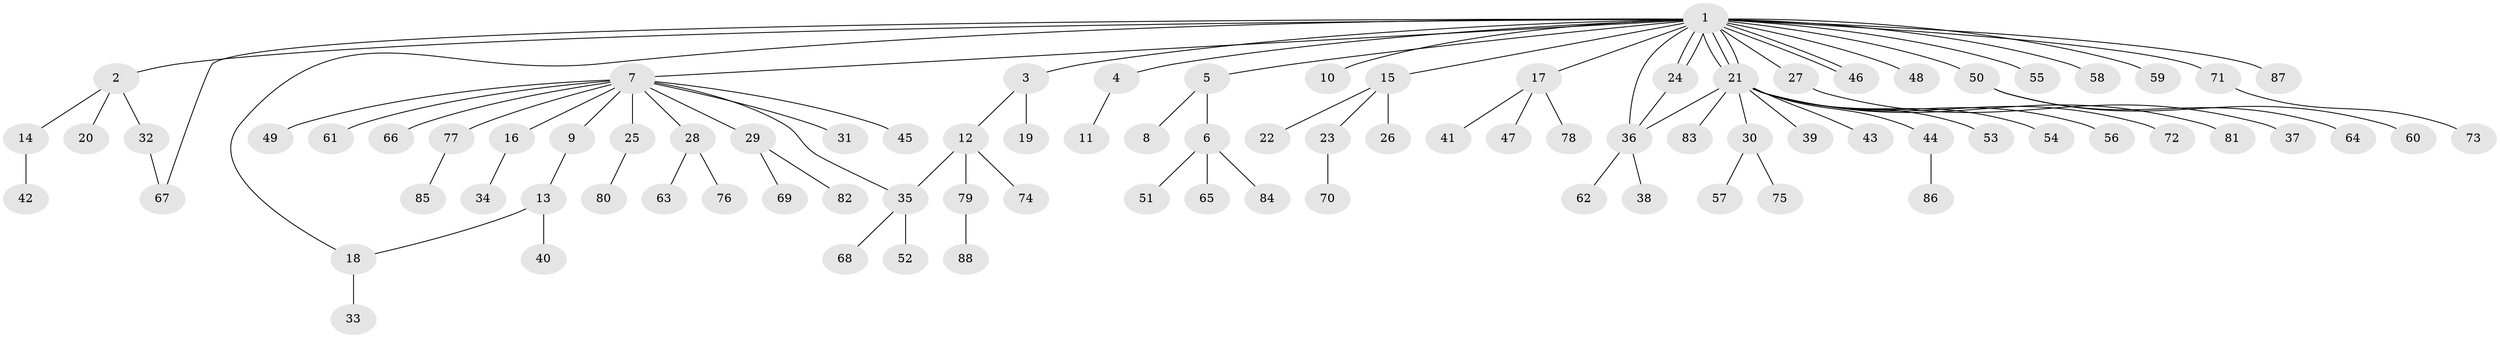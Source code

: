 // coarse degree distribution, {25: 0.02857142857142857, 4: 0.08571428571428572, 3: 0.02857142857142857, 1: 0.6571428571428571, 5: 0.02857142857142857, 2: 0.14285714285714285, 6: 0.02857142857142857}
// Generated by graph-tools (version 1.1) at 2025/18/03/04/25 18:18:19]
// undirected, 88 vertices, 96 edges
graph export_dot {
graph [start="1"]
  node [color=gray90,style=filled];
  1;
  2;
  3;
  4;
  5;
  6;
  7;
  8;
  9;
  10;
  11;
  12;
  13;
  14;
  15;
  16;
  17;
  18;
  19;
  20;
  21;
  22;
  23;
  24;
  25;
  26;
  27;
  28;
  29;
  30;
  31;
  32;
  33;
  34;
  35;
  36;
  37;
  38;
  39;
  40;
  41;
  42;
  43;
  44;
  45;
  46;
  47;
  48;
  49;
  50;
  51;
  52;
  53;
  54;
  55;
  56;
  57;
  58;
  59;
  60;
  61;
  62;
  63;
  64;
  65;
  66;
  67;
  68;
  69;
  70;
  71;
  72;
  73;
  74;
  75;
  76;
  77;
  78;
  79;
  80;
  81;
  82;
  83;
  84;
  85;
  86;
  87;
  88;
  1 -- 2;
  1 -- 3;
  1 -- 4;
  1 -- 5;
  1 -- 7;
  1 -- 10;
  1 -- 15;
  1 -- 17;
  1 -- 18;
  1 -- 21;
  1 -- 21;
  1 -- 21;
  1 -- 24;
  1 -- 24;
  1 -- 27;
  1 -- 36;
  1 -- 46;
  1 -- 46;
  1 -- 48;
  1 -- 50;
  1 -- 55;
  1 -- 58;
  1 -- 59;
  1 -- 67;
  1 -- 71;
  1 -- 87;
  2 -- 14;
  2 -- 20;
  2 -- 32;
  3 -- 12;
  3 -- 19;
  4 -- 11;
  5 -- 6;
  5 -- 8;
  6 -- 51;
  6 -- 65;
  6 -- 84;
  7 -- 9;
  7 -- 16;
  7 -- 25;
  7 -- 28;
  7 -- 29;
  7 -- 31;
  7 -- 35;
  7 -- 45;
  7 -- 49;
  7 -- 61;
  7 -- 66;
  7 -- 77;
  9 -- 13;
  12 -- 35;
  12 -- 74;
  12 -- 79;
  13 -- 18;
  13 -- 40;
  14 -- 42;
  15 -- 22;
  15 -- 23;
  15 -- 26;
  16 -- 34;
  17 -- 41;
  17 -- 47;
  17 -- 78;
  18 -- 33;
  21 -- 30;
  21 -- 36;
  21 -- 39;
  21 -- 43;
  21 -- 44;
  21 -- 53;
  21 -- 54;
  21 -- 56;
  21 -- 72;
  21 -- 81;
  21 -- 83;
  23 -- 70;
  24 -- 36;
  25 -- 80;
  27 -- 37;
  28 -- 63;
  28 -- 76;
  29 -- 69;
  29 -- 82;
  30 -- 57;
  30 -- 75;
  32 -- 67;
  35 -- 52;
  35 -- 68;
  36 -- 38;
  36 -- 62;
  44 -- 86;
  50 -- 60;
  50 -- 64;
  71 -- 73;
  77 -- 85;
  79 -- 88;
}
